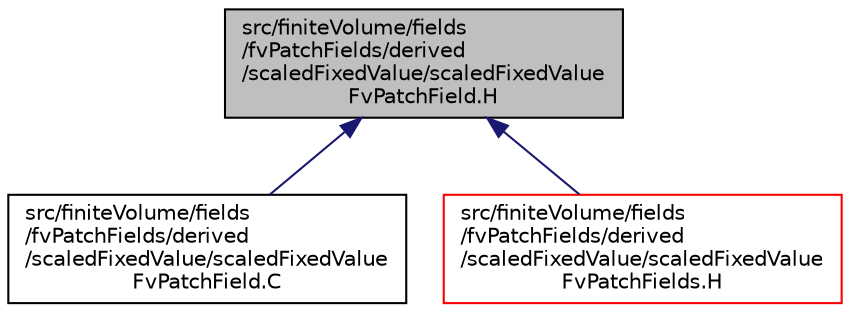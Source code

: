 digraph "src/finiteVolume/fields/fvPatchFields/derived/scaledFixedValue/scaledFixedValueFvPatchField.H"
{
  bgcolor="transparent";
  edge [fontname="Helvetica",fontsize="10",labelfontname="Helvetica",labelfontsize="10"];
  node [fontname="Helvetica",fontsize="10",shape=record];
  Node1 [label="src/finiteVolume/fields\l/fvPatchFields/derived\l/scaledFixedValue/scaledFixedValue\lFvPatchField.H",height=0.2,width=0.4,color="black", fillcolor="grey75", style="filled" fontcolor="black"];
  Node1 -> Node2 [dir="back",color="midnightblue",fontsize="10",style="solid",fontname="Helvetica"];
  Node2 [label="src/finiteVolume/fields\l/fvPatchFields/derived\l/scaledFixedValue/scaledFixedValue\lFvPatchField.C",height=0.2,width=0.4,color="black",URL="$scaledFixedValueFvPatchField_8C.html"];
  Node1 -> Node3 [dir="back",color="midnightblue",fontsize="10",style="solid",fontname="Helvetica"];
  Node3 [label="src/finiteVolume/fields\l/fvPatchFields/derived\l/scaledFixedValue/scaledFixedValue\lFvPatchFields.H",height=0.2,width=0.4,color="red",URL="$scaledFixedValueFvPatchFields_8H.html"];
}
